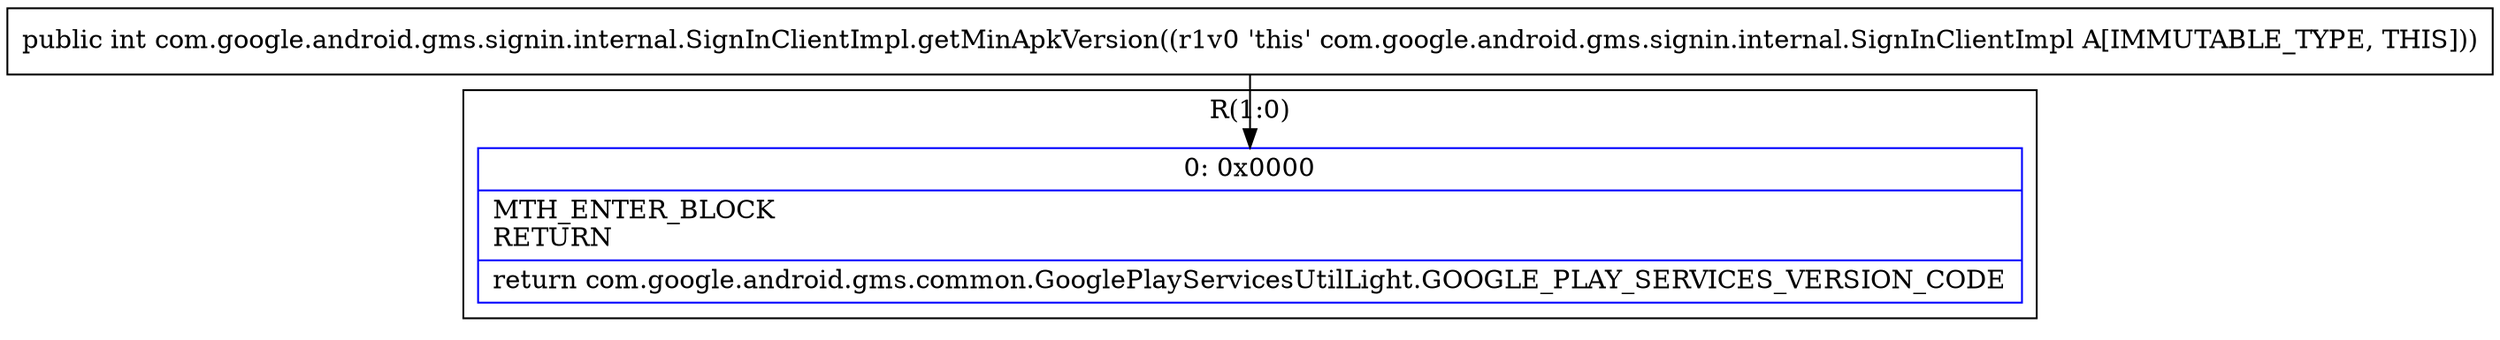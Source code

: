digraph "CFG forcom.google.android.gms.signin.internal.SignInClientImpl.getMinApkVersion()I" {
subgraph cluster_Region_76390288 {
label = "R(1:0)";
node [shape=record,color=blue];
Node_0 [shape=record,label="{0\:\ 0x0000|MTH_ENTER_BLOCK\lRETURN\l|return com.google.android.gms.common.GooglePlayServicesUtilLight.GOOGLE_PLAY_SERVICES_VERSION_CODE\l}"];
}
MethodNode[shape=record,label="{public int com.google.android.gms.signin.internal.SignInClientImpl.getMinApkVersion((r1v0 'this' com.google.android.gms.signin.internal.SignInClientImpl A[IMMUTABLE_TYPE, THIS])) }"];
MethodNode -> Node_0;
}

